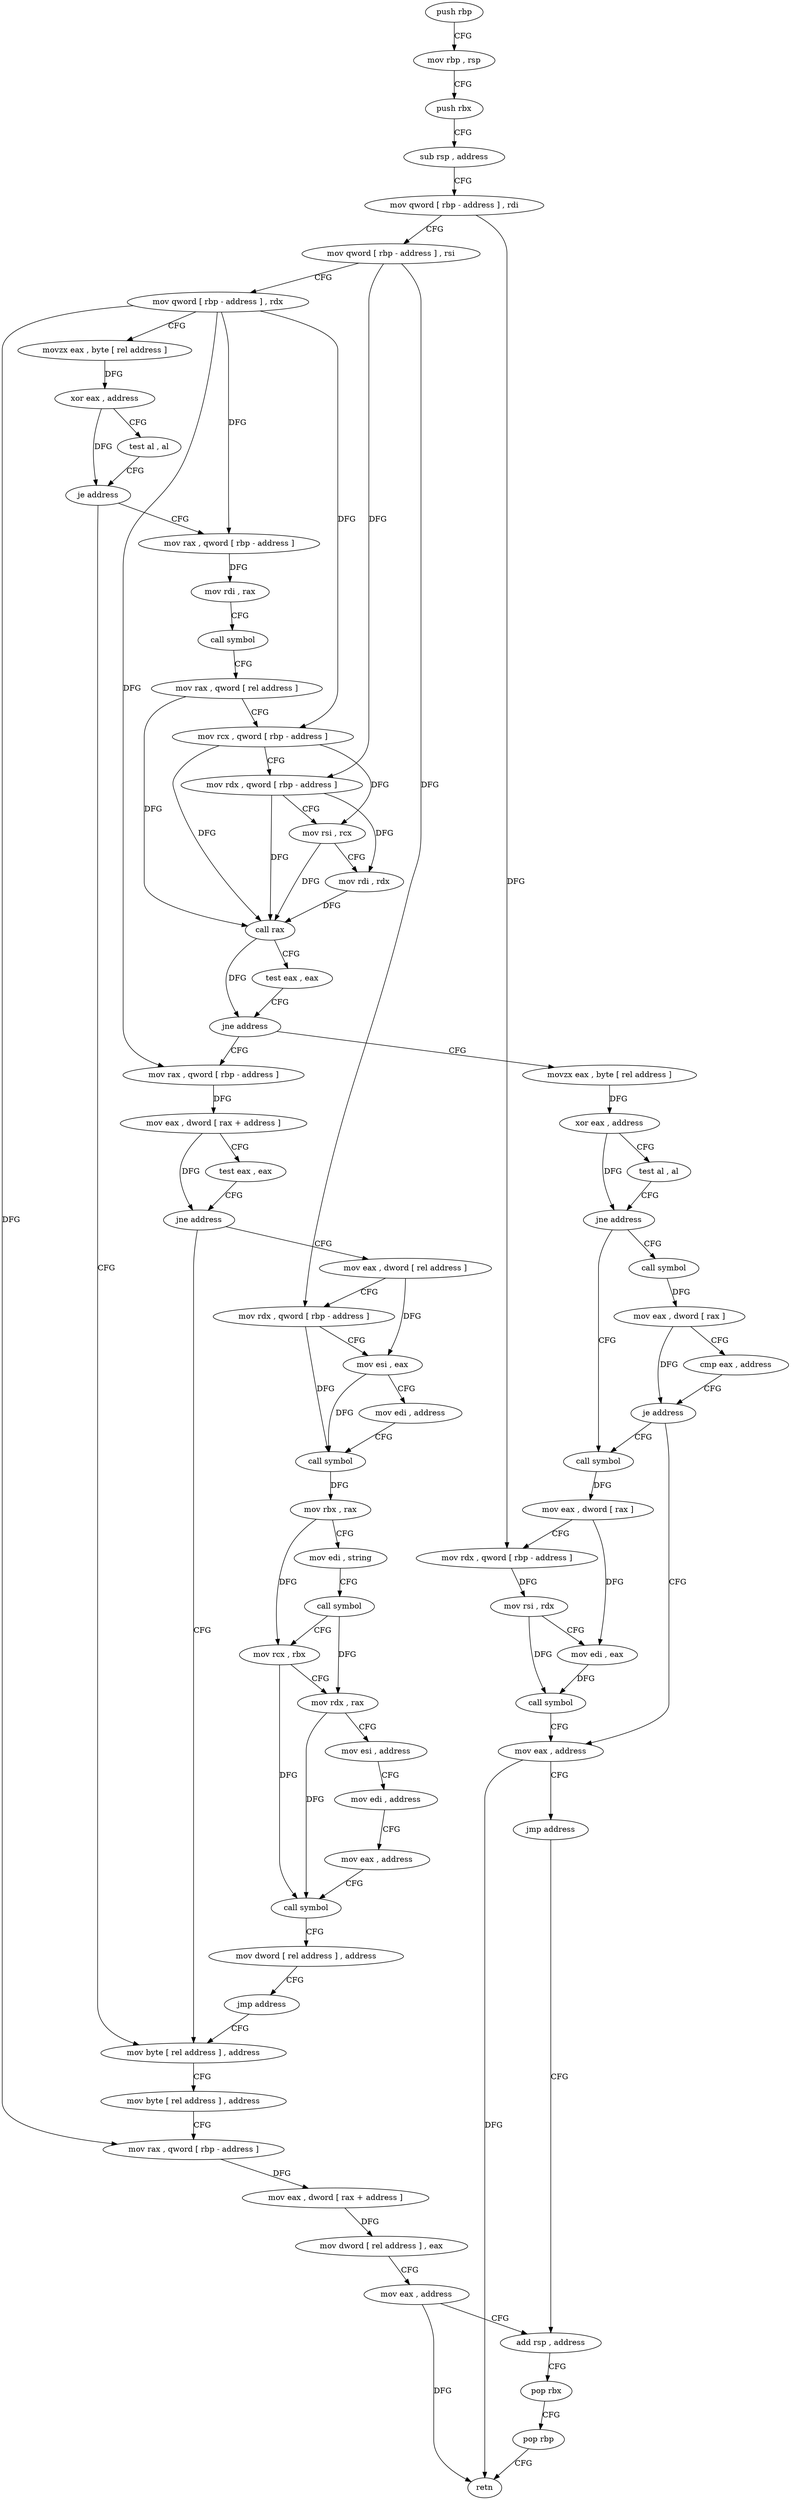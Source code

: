 digraph "func" {
"4237721" [label = "push rbp" ]
"4237722" [label = "mov rbp , rsp" ]
"4237725" [label = "push rbx" ]
"4237726" [label = "sub rsp , address" ]
"4237730" [label = "mov qword [ rbp - address ] , rdi" ]
"4237734" [label = "mov qword [ rbp - address ] , rsi" ]
"4237738" [label = "mov qword [ rbp - address ] , rdx" ]
"4237742" [label = "movzx eax , byte [ rel address ]" ]
"4237749" [label = "xor eax , address" ]
"4237752" [label = "test al , al" ]
"4237754" [label = "je address" ]
"4237937" [label = "mov byte [ rel address ] , address" ]
"4237760" [label = "mov rax , qword [ rbp - address ]" ]
"4237944" [label = "mov byte [ rel address ] , address" ]
"4237951" [label = "mov rax , qword [ rbp - address ]" ]
"4237955" [label = "mov eax , dword [ rax + address ]" ]
"4237958" [label = "mov dword [ rel address ] , eax" ]
"4237964" [label = "mov eax , address" ]
"4237969" [label = "add rsp , address" ]
"4237764" [label = "mov rdi , rax" ]
"4237767" [label = "call symbol" ]
"4237772" [label = "mov rax , qword [ rel address ]" ]
"4237779" [label = "mov rcx , qword [ rbp - address ]" ]
"4237783" [label = "mov rdx , qword [ rbp - address ]" ]
"4237787" [label = "mov rsi , rcx" ]
"4237790" [label = "mov rdi , rdx" ]
"4237793" [label = "call rax" ]
"4237795" [label = "test eax , eax" ]
"4237797" [label = "jne address" ]
"4237883" [label = "movzx eax , byte [ rel address ]" ]
"4237799" [label = "mov rax , qword [ rbp - address ]" ]
"4237890" [label = "xor eax , address" ]
"4237893" [label = "test al , al" ]
"4237895" [label = "jne address" ]
"4237909" [label = "call symbol" ]
"4237897" [label = "call symbol" ]
"4237803" [label = "mov eax , dword [ rax + address ]" ]
"4237806" [label = "test eax , eax" ]
"4237808" [label = "jne address" ]
"4237810" [label = "mov eax , dword [ rel address ]" ]
"4237914" [label = "mov eax , dword [ rax ]" ]
"4237916" [label = "mov rdx , qword [ rbp - address ]" ]
"4237920" [label = "mov rsi , rdx" ]
"4237923" [label = "mov edi , eax" ]
"4237925" [label = "call symbol" ]
"4237930" [label = "mov eax , address" ]
"4237902" [label = "mov eax , dword [ rax ]" ]
"4237904" [label = "cmp eax , address" ]
"4237907" [label = "je address" ]
"4237816" [label = "mov rdx , qword [ rbp - address ]" ]
"4237820" [label = "mov esi , eax" ]
"4237822" [label = "mov edi , address" ]
"4237827" [label = "call symbol" ]
"4237832" [label = "mov rbx , rax" ]
"4237835" [label = "mov edi , string" ]
"4237840" [label = "call symbol" ]
"4237845" [label = "mov rcx , rbx" ]
"4237848" [label = "mov rdx , rax" ]
"4237851" [label = "mov esi , address" ]
"4237856" [label = "mov edi , address" ]
"4237861" [label = "mov eax , address" ]
"4237866" [label = "call symbol" ]
"4237871" [label = "mov dword [ rel address ] , address" ]
"4237881" [label = "jmp address" ]
"4237973" [label = "pop rbx" ]
"4237974" [label = "pop rbp" ]
"4237975" [label = "retn" ]
"4237935" [label = "jmp address" ]
"4237721" -> "4237722" [ label = "CFG" ]
"4237722" -> "4237725" [ label = "CFG" ]
"4237725" -> "4237726" [ label = "CFG" ]
"4237726" -> "4237730" [ label = "CFG" ]
"4237730" -> "4237734" [ label = "CFG" ]
"4237730" -> "4237916" [ label = "DFG" ]
"4237734" -> "4237738" [ label = "CFG" ]
"4237734" -> "4237783" [ label = "DFG" ]
"4237734" -> "4237816" [ label = "DFG" ]
"4237738" -> "4237742" [ label = "CFG" ]
"4237738" -> "4237951" [ label = "DFG" ]
"4237738" -> "4237760" [ label = "DFG" ]
"4237738" -> "4237779" [ label = "DFG" ]
"4237738" -> "4237799" [ label = "DFG" ]
"4237742" -> "4237749" [ label = "DFG" ]
"4237749" -> "4237752" [ label = "CFG" ]
"4237749" -> "4237754" [ label = "DFG" ]
"4237752" -> "4237754" [ label = "CFG" ]
"4237754" -> "4237937" [ label = "CFG" ]
"4237754" -> "4237760" [ label = "CFG" ]
"4237937" -> "4237944" [ label = "CFG" ]
"4237760" -> "4237764" [ label = "DFG" ]
"4237944" -> "4237951" [ label = "CFG" ]
"4237951" -> "4237955" [ label = "DFG" ]
"4237955" -> "4237958" [ label = "DFG" ]
"4237958" -> "4237964" [ label = "CFG" ]
"4237964" -> "4237969" [ label = "CFG" ]
"4237964" -> "4237975" [ label = "DFG" ]
"4237969" -> "4237973" [ label = "CFG" ]
"4237764" -> "4237767" [ label = "CFG" ]
"4237767" -> "4237772" [ label = "CFG" ]
"4237772" -> "4237779" [ label = "CFG" ]
"4237772" -> "4237793" [ label = "DFG" ]
"4237779" -> "4237783" [ label = "CFG" ]
"4237779" -> "4237787" [ label = "DFG" ]
"4237779" -> "4237793" [ label = "DFG" ]
"4237783" -> "4237787" [ label = "CFG" ]
"4237783" -> "4237790" [ label = "DFG" ]
"4237783" -> "4237793" [ label = "DFG" ]
"4237787" -> "4237790" [ label = "CFG" ]
"4237787" -> "4237793" [ label = "DFG" ]
"4237790" -> "4237793" [ label = "DFG" ]
"4237793" -> "4237795" [ label = "CFG" ]
"4237793" -> "4237797" [ label = "DFG" ]
"4237795" -> "4237797" [ label = "CFG" ]
"4237797" -> "4237883" [ label = "CFG" ]
"4237797" -> "4237799" [ label = "CFG" ]
"4237883" -> "4237890" [ label = "DFG" ]
"4237799" -> "4237803" [ label = "DFG" ]
"4237890" -> "4237893" [ label = "CFG" ]
"4237890" -> "4237895" [ label = "DFG" ]
"4237893" -> "4237895" [ label = "CFG" ]
"4237895" -> "4237909" [ label = "CFG" ]
"4237895" -> "4237897" [ label = "CFG" ]
"4237909" -> "4237914" [ label = "DFG" ]
"4237897" -> "4237902" [ label = "DFG" ]
"4237803" -> "4237806" [ label = "CFG" ]
"4237803" -> "4237808" [ label = "DFG" ]
"4237806" -> "4237808" [ label = "CFG" ]
"4237808" -> "4237937" [ label = "CFG" ]
"4237808" -> "4237810" [ label = "CFG" ]
"4237810" -> "4237816" [ label = "CFG" ]
"4237810" -> "4237820" [ label = "DFG" ]
"4237914" -> "4237916" [ label = "CFG" ]
"4237914" -> "4237923" [ label = "DFG" ]
"4237916" -> "4237920" [ label = "DFG" ]
"4237920" -> "4237923" [ label = "CFG" ]
"4237920" -> "4237925" [ label = "DFG" ]
"4237923" -> "4237925" [ label = "DFG" ]
"4237925" -> "4237930" [ label = "CFG" ]
"4237930" -> "4237935" [ label = "CFG" ]
"4237930" -> "4237975" [ label = "DFG" ]
"4237902" -> "4237904" [ label = "CFG" ]
"4237902" -> "4237907" [ label = "DFG" ]
"4237904" -> "4237907" [ label = "CFG" ]
"4237907" -> "4237930" [ label = "CFG" ]
"4237907" -> "4237909" [ label = "CFG" ]
"4237816" -> "4237820" [ label = "CFG" ]
"4237816" -> "4237827" [ label = "DFG" ]
"4237820" -> "4237822" [ label = "CFG" ]
"4237820" -> "4237827" [ label = "DFG" ]
"4237822" -> "4237827" [ label = "CFG" ]
"4237827" -> "4237832" [ label = "DFG" ]
"4237832" -> "4237835" [ label = "CFG" ]
"4237832" -> "4237845" [ label = "DFG" ]
"4237835" -> "4237840" [ label = "CFG" ]
"4237840" -> "4237845" [ label = "CFG" ]
"4237840" -> "4237848" [ label = "DFG" ]
"4237845" -> "4237848" [ label = "CFG" ]
"4237845" -> "4237866" [ label = "DFG" ]
"4237848" -> "4237851" [ label = "CFG" ]
"4237848" -> "4237866" [ label = "DFG" ]
"4237851" -> "4237856" [ label = "CFG" ]
"4237856" -> "4237861" [ label = "CFG" ]
"4237861" -> "4237866" [ label = "CFG" ]
"4237866" -> "4237871" [ label = "CFG" ]
"4237871" -> "4237881" [ label = "CFG" ]
"4237881" -> "4237937" [ label = "CFG" ]
"4237973" -> "4237974" [ label = "CFG" ]
"4237974" -> "4237975" [ label = "CFG" ]
"4237935" -> "4237969" [ label = "CFG" ]
}
